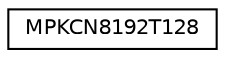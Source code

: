 digraph "Graphical Class Hierarchy"
{
 // LATEX_PDF_SIZE
  edge [fontname="Helvetica",fontsize="10",labelfontname="Helvetica",labelfontsize="10"];
  node [fontname="Helvetica",fontsize="10",shape=record];
  rankdir="LR";
  Node0 [label="MPKCN8192T128",height=0.2,width=0.4,color="black", fillcolor="white", style="filled",URL="$class_m_p_k_c_n8192_t128.html",tooltip="The McEliece MPKCN8192T128 FFT"];
}
